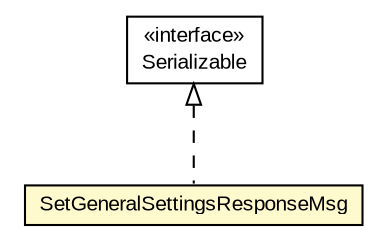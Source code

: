 #!/usr/local/bin/dot
#
# Class diagram 
# Generated by UMLGraph version R5_6-24-gf6e263 (http://www.umlgraph.org/)
#

digraph G {
	edge [fontname="arial",fontsize=10,labelfontname="arial",labelfontsize=10];
	node [fontname="arial",fontsize=10,shape=plaintext];
	nodesep=0.25;
	ranksep=0.5;
	// org.miloss.fgsms.services.interfaces.policyconfiguration.SetGeneralSettingsResponseMsg
	c1094149 [label=<<table title="org.miloss.fgsms.services.interfaces.policyconfiguration.SetGeneralSettingsResponseMsg" border="0" cellborder="1" cellspacing="0" cellpadding="2" port="p" bgcolor="lemonChiffon" href="./SetGeneralSettingsResponseMsg.html">
		<tr><td><table border="0" cellspacing="0" cellpadding="1">
<tr><td align="center" balign="center"> SetGeneralSettingsResponseMsg </td></tr>
		</table></td></tr>
		</table>>, URL="./SetGeneralSettingsResponseMsg.html", fontname="arial", fontcolor="black", fontsize=10.0];
	//org.miloss.fgsms.services.interfaces.policyconfiguration.SetGeneralSettingsResponseMsg implements java.io.Serializable
	c1094857:p -> c1094149:p [dir=back,arrowtail=empty,style=dashed];
	// java.io.Serializable
	c1094857 [label=<<table title="java.io.Serializable" border="0" cellborder="1" cellspacing="0" cellpadding="2" port="p" href="http://java.sun.com/j2se/1.4.2/docs/api/java/io/Serializable.html">
		<tr><td><table border="0" cellspacing="0" cellpadding="1">
<tr><td align="center" balign="center"> &#171;interface&#187; </td></tr>
<tr><td align="center" balign="center"> Serializable </td></tr>
		</table></td></tr>
		</table>>, URL="http://java.sun.com/j2se/1.4.2/docs/api/java/io/Serializable.html", fontname="arial", fontcolor="black", fontsize=10.0];
}

